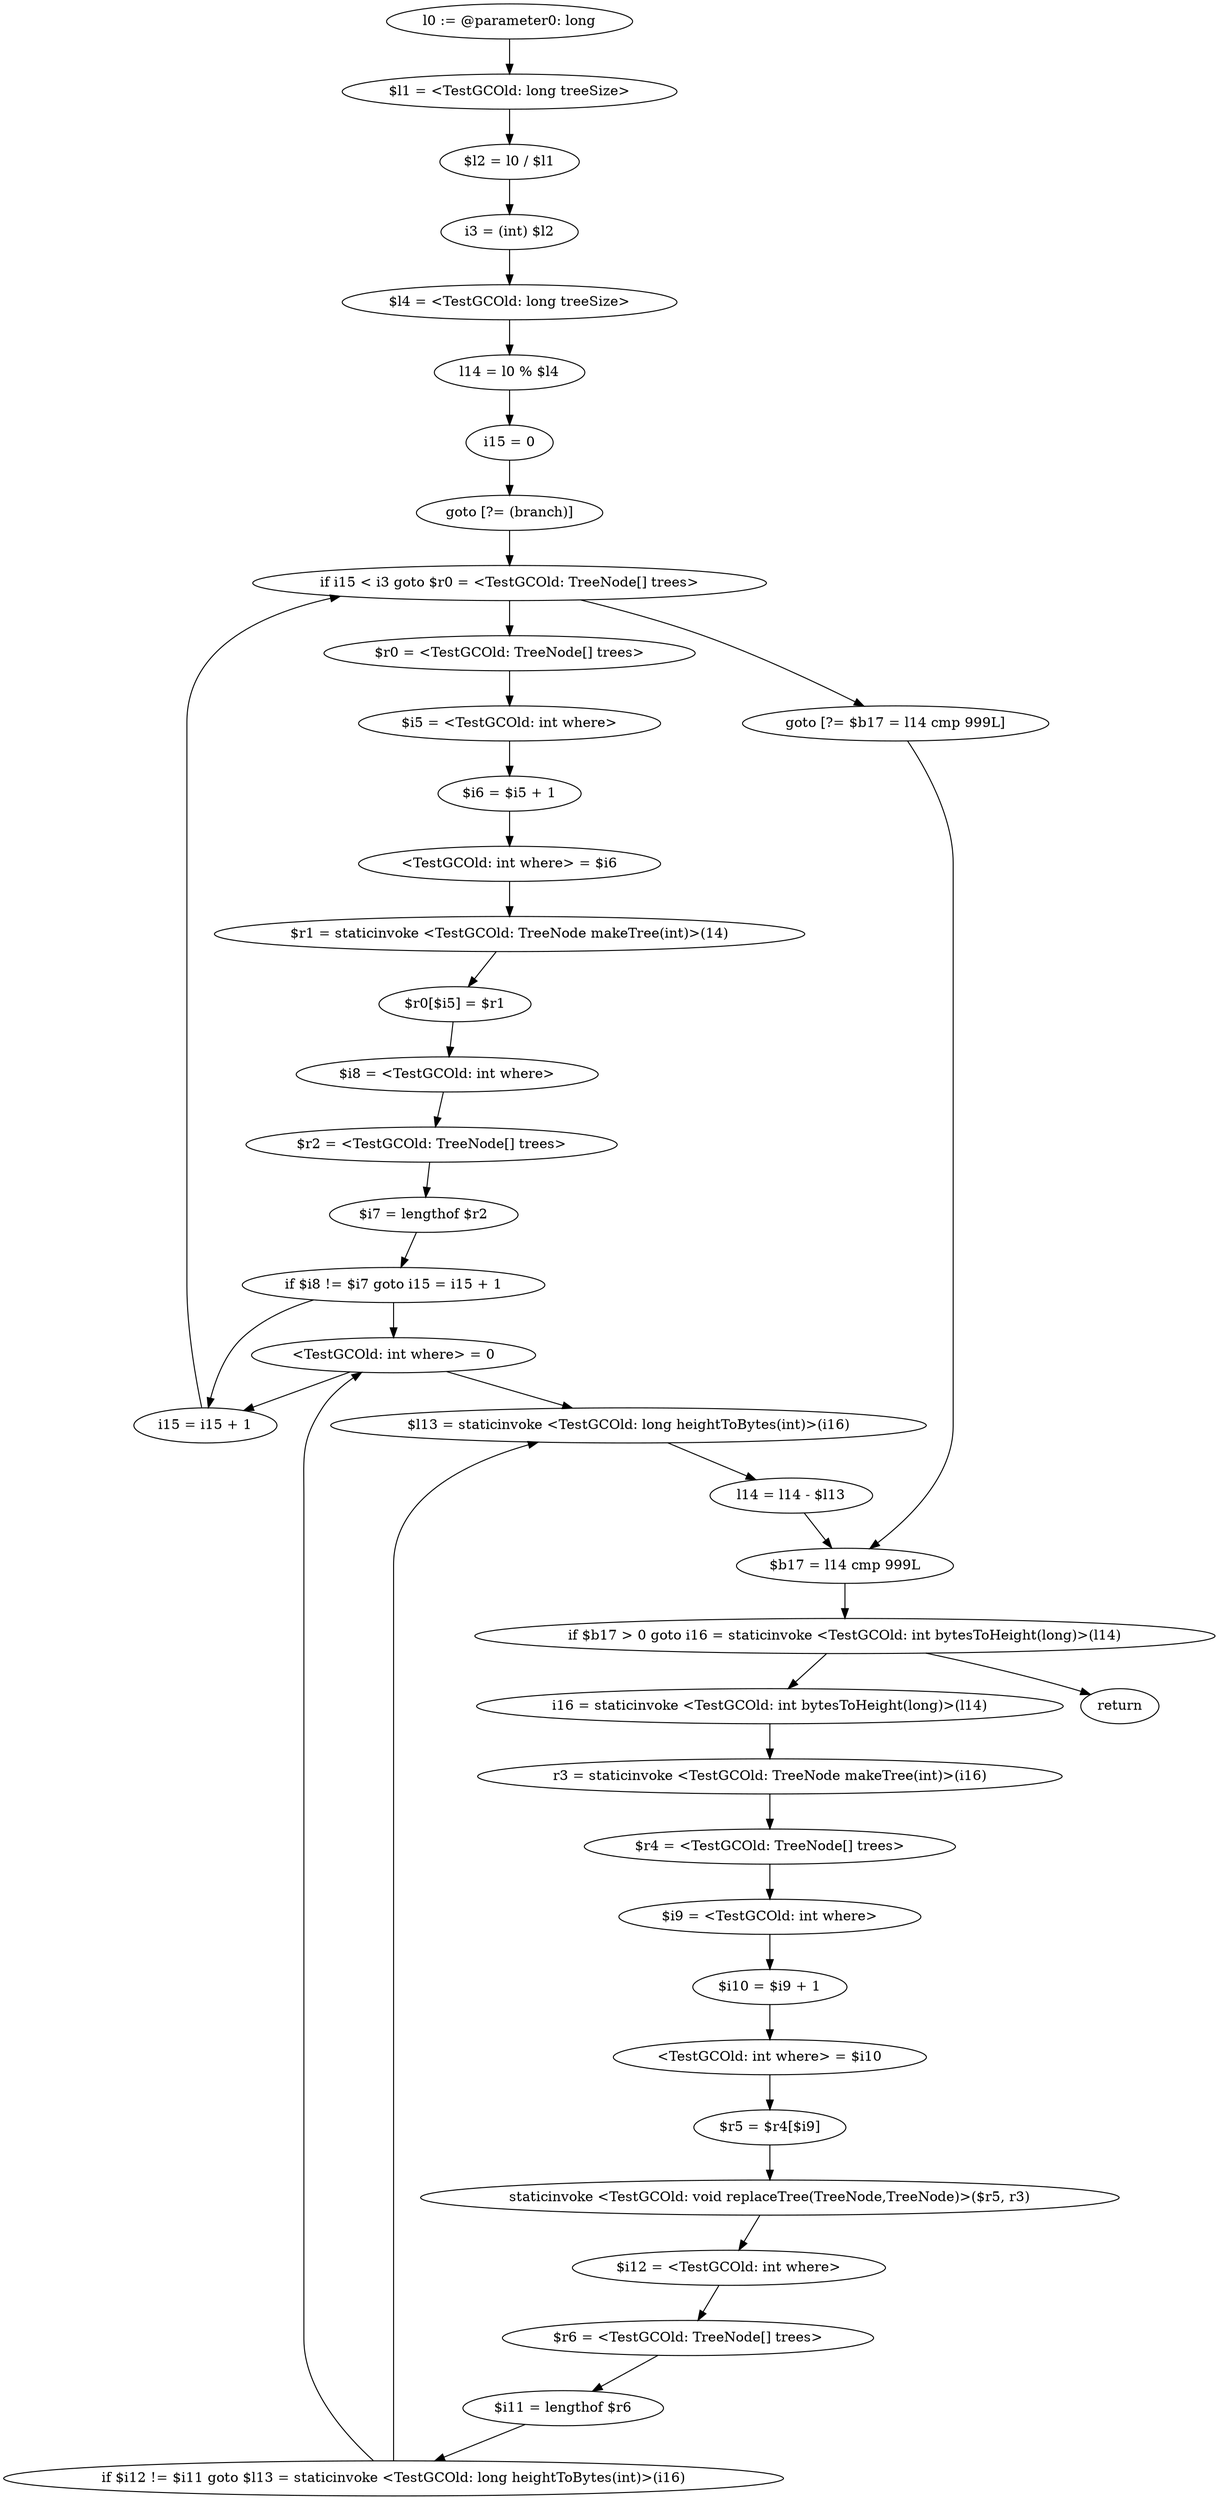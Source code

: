 digraph "unitGraph" {
    "l0 := @parameter0: long"
    "$l1 = <TestGCOld: long treeSize>"
    "$l2 = l0 / $l1"
    "i3 = (int) $l2"
    "$l4 = <TestGCOld: long treeSize>"
    "l14 = l0 % $l4"
    "i15 = 0"
    "goto [?= (branch)]"
    "$r0 = <TestGCOld: TreeNode[] trees>"
    "$i5 = <TestGCOld: int where>"
    "$i6 = $i5 + 1"
    "<TestGCOld: int where> = $i6"
    "$r1 = staticinvoke <TestGCOld: TreeNode makeTree(int)>(14)"
    "$r0[$i5] = $r1"
    "$i8 = <TestGCOld: int where>"
    "$r2 = <TestGCOld: TreeNode[] trees>"
    "$i7 = lengthof $r2"
    "if $i8 != $i7 goto i15 = i15 + 1"
    "<TestGCOld: int where> = 0"
    "i15 = i15 + 1"
    "if i15 < i3 goto $r0 = <TestGCOld: TreeNode[] trees>"
    "goto [?= $b17 = l14 cmp 999L]"
    "i16 = staticinvoke <TestGCOld: int bytesToHeight(long)>(l14)"
    "r3 = staticinvoke <TestGCOld: TreeNode makeTree(int)>(i16)"
    "$r4 = <TestGCOld: TreeNode[] trees>"
    "$i9 = <TestGCOld: int where>"
    "$i10 = $i9 + 1"
    "<TestGCOld: int where> = $i10"
    "$r5 = $r4[$i9]"
    "staticinvoke <TestGCOld: void replaceTree(TreeNode,TreeNode)>($r5, r3)"
    "$i12 = <TestGCOld: int where>"
    "$r6 = <TestGCOld: TreeNode[] trees>"
    "$i11 = lengthof $r6"
    "if $i12 != $i11 goto $l13 = staticinvoke <TestGCOld: long heightToBytes(int)>(i16)"
    "$l13 = staticinvoke <TestGCOld: long heightToBytes(int)>(i16)"
    "l14 = l14 - $l13"
    "$b17 = l14 cmp 999L"
    "if $b17 > 0 goto i16 = staticinvoke <TestGCOld: int bytesToHeight(long)>(l14)"
    "return"
    "l0 := @parameter0: long"->"$l1 = <TestGCOld: long treeSize>";
    "$l1 = <TestGCOld: long treeSize>"->"$l2 = l0 / $l1";
    "$l2 = l0 / $l1"->"i3 = (int) $l2";
    "i3 = (int) $l2"->"$l4 = <TestGCOld: long treeSize>";
    "$l4 = <TestGCOld: long treeSize>"->"l14 = l0 % $l4";
    "l14 = l0 % $l4"->"i15 = 0";
    "i15 = 0"->"goto [?= (branch)]";
    "goto [?= (branch)]"->"if i15 < i3 goto $r0 = <TestGCOld: TreeNode[] trees>";
    "$r0 = <TestGCOld: TreeNode[] trees>"->"$i5 = <TestGCOld: int where>";
    "$i5 = <TestGCOld: int where>"->"$i6 = $i5 + 1";
    "$i6 = $i5 + 1"->"<TestGCOld: int where> = $i6";
    "<TestGCOld: int where> = $i6"->"$r1 = staticinvoke <TestGCOld: TreeNode makeTree(int)>(14)";
    "$r1 = staticinvoke <TestGCOld: TreeNode makeTree(int)>(14)"->"$r0[$i5] = $r1";
    "$r0[$i5] = $r1"->"$i8 = <TestGCOld: int where>";
    "$i8 = <TestGCOld: int where>"->"$r2 = <TestGCOld: TreeNode[] trees>";
    "$r2 = <TestGCOld: TreeNode[] trees>"->"$i7 = lengthof $r2";
    "$i7 = lengthof $r2"->"if $i8 != $i7 goto i15 = i15 + 1";
    "if $i8 != $i7 goto i15 = i15 + 1"->"<TestGCOld: int where> = 0";
    "if $i8 != $i7 goto i15 = i15 + 1"->"i15 = i15 + 1";
    "<TestGCOld: int where> = 0"->"i15 = i15 + 1";
    "i15 = i15 + 1"->"if i15 < i3 goto $r0 = <TestGCOld: TreeNode[] trees>";
    "if i15 < i3 goto $r0 = <TestGCOld: TreeNode[] trees>"->"goto [?= $b17 = l14 cmp 999L]";
    "if i15 < i3 goto $r0 = <TestGCOld: TreeNode[] trees>"->"$r0 = <TestGCOld: TreeNode[] trees>";
    "goto [?= $b17 = l14 cmp 999L]"->"$b17 = l14 cmp 999L";
    "i16 = staticinvoke <TestGCOld: int bytesToHeight(long)>(l14)"->"r3 = staticinvoke <TestGCOld: TreeNode makeTree(int)>(i16)";
    "r3 = staticinvoke <TestGCOld: TreeNode makeTree(int)>(i16)"->"$r4 = <TestGCOld: TreeNode[] trees>";
    "$r4 = <TestGCOld: TreeNode[] trees>"->"$i9 = <TestGCOld: int where>";
    "$i9 = <TestGCOld: int where>"->"$i10 = $i9 + 1";
    "$i10 = $i9 + 1"->"<TestGCOld: int where> = $i10";
    "<TestGCOld: int where> = $i10"->"$r5 = $r4[$i9]";
    "$r5 = $r4[$i9]"->"staticinvoke <TestGCOld: void replaceTree(TreeNode,TreeNode)>($r5, r3)";
    "staticinvoke <TestGCOld: void replaceTree(TreeNode,TreeNode)>($r5, r3)"->"$i12 = <TestGCOld: int where>";
    "$i12 = <TestGCOld: int where>"->"$r6 = <TestGCOld: TreeNode[] trees>";
    "$r6 = <TestGCOld: TreeNode[] trees>"->"$i11 = lengthof $r6";
    "$i11 = lengthof $r6"->"if $i12 != $i11 goto $l13 = staticinvoke <TestGCOld: long heightToBytes(int)>(i16)";
    "if $i12 != $i11 goto $l13 = staticinvoke <TestGCOld: long heightToBytes(int)>(i16)"->"<TestGCOld: int where> = 0";
    "if $i12 != $i11 goto $l13 = staticinvoke <TestGCOld: long heightToBytes(int)>(i16)"->"$l13 = staticinvoke <TestGCOld: long heightToBytes(int)>(i16)";
    "<TestGCOld: int where> = 0"->"$l13 = staticinvoke <TestGCOld: long heightToBytes(int)>(i16)";
    "$l13 = staticinvoke <TestGCOld: long heightToBytes(int)>(i16)"->"l14 = l14 - $l13";
    "l14 = l14 - $l13"->"$b17 = l14 cmp 999L";
    "$b17 = l14 cmp 999L"->"if $b17 > 0 goto i16 = staticinvoke <TestGCOld: int bytesToHeight(long)>(l14)";
    "if $b17 > 0 goto i16 = staticinvoke <TestGCOld: int bytesToHeight(long)>(l14)"->"return";
    "if $b17 > 0 goto i16 = staticinvoke <TestGCOld: int bytesToHeight(long)>(l14)"->"i16 = staticinvoke <TestGCOld: int bytesToHeight(long)>(l14)";
}
